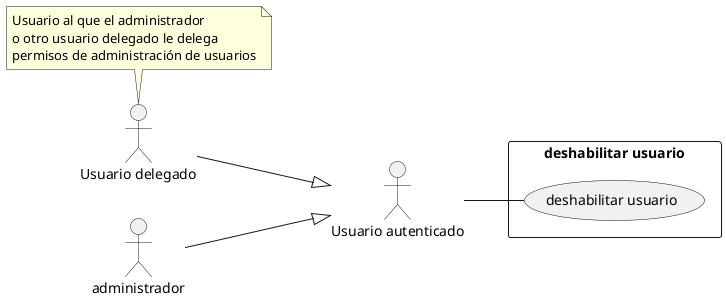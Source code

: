 @startuml
left to right direction
actor "Usuario autenticado" as logedUser
actor administrador as admin
actor "Usuario delegado" as delegatedUser
note top
    Usuario al que el administrador
    o otro usuario delegado le delega
    permisos de administración de usuarios
end note
rectangle "deshabilitar usuario" {
    usecase "deshabilitar usuario" as disableUser
    logedUser -- disableUser
}
admin  --|> logedUser
delegatedUser  --|> logedUser
@enduml